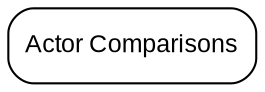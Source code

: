 digraph tree {
  rankdir=TB;
  ranksep=1.0; nodesep=0.8;
  splines=ortho;
  concentrate=true;
  node [shape=box, style="rounded,filled", fontname="Arial", fontsize=12, fillcolor="#ffffff", fontcolor="#000000"];
  edge [penwidth=2.0, arrowsize=1.2];

  "root" [label="Actor Comparisons"];

}